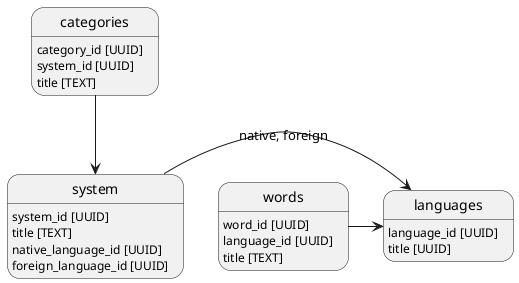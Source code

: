 @startuml

languages: language_id [UUID]
languages: title [UUID]

system: system_id [UUID]
system: title [TEXT]
system: native_language_id [UUID]
system: foreign_language_id [UUID]
system -> languages: native, foreign

categories: category_id [UUID]
categories: system_id [UUID]
categories: title [TEXT]
categories --> system

words: word_id [UUID]
words: language_id [UUID]
words: title [TEXT]
words -> languages

@enduml